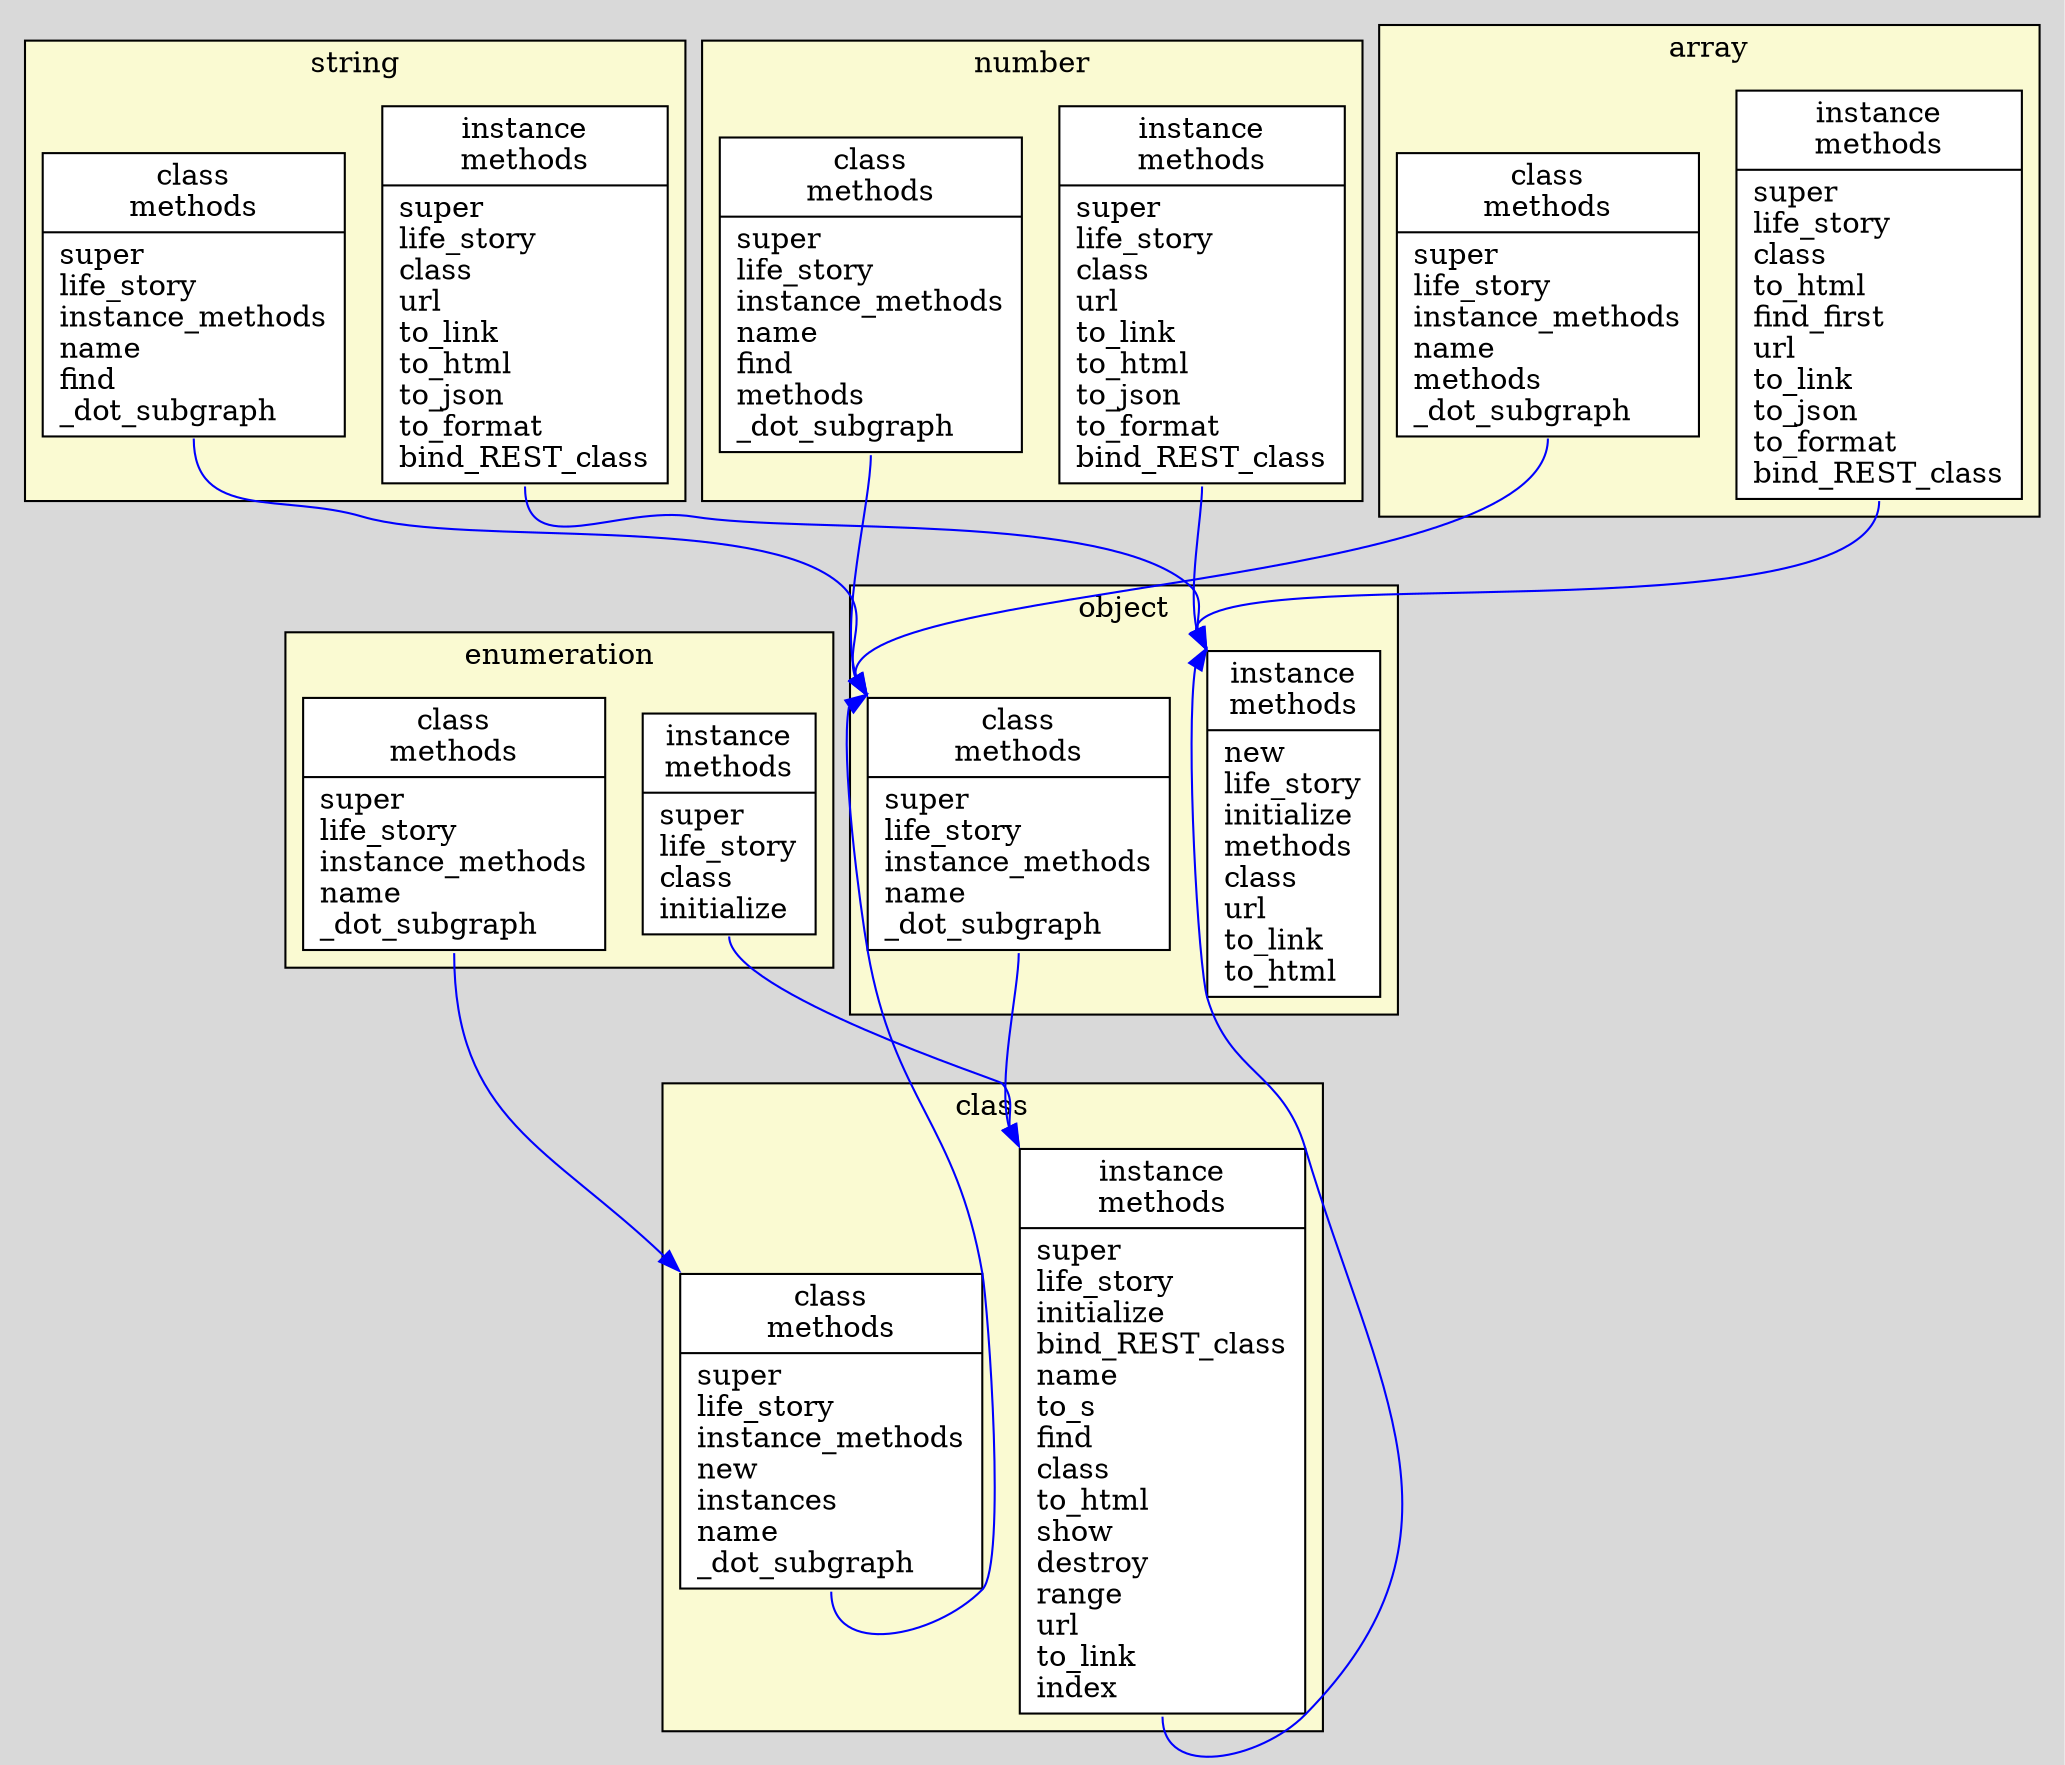 digraph snooze {
    graph [ratio=fill, overlap=false, ranksep=1, bgcolor=gray85];
    node [label=N, fillcolor=white, shape=record, style=filled];
    edge [headport=nw, tailport=s, color=blue];
    
    subgraph cluster_cluster_1 {
    graph [label=object,bb="", bgcolor=lightgoldenrodyellow];
    node_1
    node_2
  }
    subgraph cluster_cluster_2 {
    graph [label=class,bb="", bgcolor=lightgoldenrodyellow];
    node_3
    node_4
  }
    subgraph cluster_cluster_3 {
    graph [label=string,bb="", bgcolor=lightgoldenrodyellow];
    node_5
    node_6
  }
    
    subgraph cluster_cluster_4 {
    graph [label=number,bb="", bgcolor=lightgoldenrodyellow];
    node_7
    node_8
  }
    
    subgraph cluster_cluster_5 {
    graph [label=array,bb="", bgcolor=lightgoldenrodyellow];
    node_9
    node_10
  }
    
    subgraph cluster_cluster_6 {
    graph [label=enumeration,bb="", bgcolor=lightgoldenrodyellow];
    node_11
    node_12
  }
    
    node_4 -> node_2
    node_1 -> node_4 [weight=2]
    node_3 -> node_1
    node_5 -> node_1
    node_6 -> node_2
    node_7 -> node_1
    node_8 -> node_2
    node_9 -> node_1
    node_10 -> node_2
    node_11 -> node_3
    node_12 -> node_4
    node_4 [label="{instance\nmethods\n|super\llife_story\linitialize\lbind_REST_class\lname\lto_s\lfind\lclass\lto_html\lshow\ldestroy\lrange\lurl\lto_link\lindex\l}"];
    node_2 [label="{instance\nmethods\n|new\llife_story\linitialize\lmethods\lclass\lurl\lto_link\lto_html\l}"];
    node_1 [label="{class\nmethods\n|super\llife_story\linstance_methods\lname\l_dot_subgraph\l}"];
    node_4 [label="{instance\nmethods\n|super\llife_story\linitialize\lbind_REST_class\lname\lto_s\lfind\lclass\lto_html\lshow\ldestroy\lrange\lurl\lto_link\lindex\l}"];
    node_3 [label="{class\nmethods\n|super\llife_story\linstance_methods\lnew\linstances\lname\l_dot_subgraph\l}"];
    node_1 [label="{class\nmethods\n|super\llife_story\linstance_methods\lname\l_dot_subgraph\l}"];
    node_5 [label="{class\nmethods\n|super\llife_story\linstance_methods\lname\lfind\l_dot_subgraph\l}"];
    node_1 [label="{class\nmethods\n|super\llife_story\linstance_methods\lname\l_dot_subgraph\l}"];
    node_6 [label="{instance\nmethods\n|super\llife_story\lclass\lurl\lto_link\lto_html\lto_json\lto_format\lbind_REST_class\l}"];
    node_2 [label="{instance\nmethods\n|new\llife_story\linitialize\lmethods\lclass\lurl\lto_link\lto_html\l}"];
    node_7 [label="{class\nmethods\n|super\llife_story\linstance_methods\lname\lfind\lmethods\l_dot_subgraph\l}"];
    node_1 [label="{class\nmethods\n|super\llife_story\linstance_methods\lname\l_dot_subgraph\l}"];
    node_8 [label="{instance\nmethods\n|super\llife_story\lclass\lurl\lto_link\lto_html\lto_json\lto_format\lbind_REST_class\l}"];
    node_2 [label="{instance\nmethods\n|new\llife_story\linitialize\lmethods\lclass\lurl\lto_link\lto_html\l}"];
    node_9 [label="{class\nmethods\n|super\llife_story\linstance_methods\lname\lmethods\l_dot_subgraph\l}"];
    node_1 [label="{class\nmethods\n|super\llife_story\linstance_methods\lname\l_dot_subgraph\l}"];
    node_10 [label="{instance\nmethods\n|super\llife_story\lclass\lto_html\lfind_first\lurl\lto_link\lto_json\lto_format\lbind_REST_class\l}"];
    node_2 [label="{instance\nmethods\n|new\llife_story\linitialize\lmethods\lclass\lurl\lto_link\lto_html\l}"];
    node_11 [label="{class\nmethods\n|super\llife_story\linstance_methods\lname\l_dot_subgraph\l}"];
    node_3 [label="{class\nmethods\n|super\llife_story\linstance_methods\lnew\linstances\lname\l_dot_subgraph\l}"];
    node_12 [label="{instance\nmethods\n|super\llife_story\lclass\linitialize\l}"];
    node_4 [label="{instance\nmethods\n|super\llife_story\linitialize\lbind_REST_class\lname\lto_s\lfind\lclass\lto_html\lshow\ldestroy\lrange\lurl\lto_link\lindex\l}"];
  }
